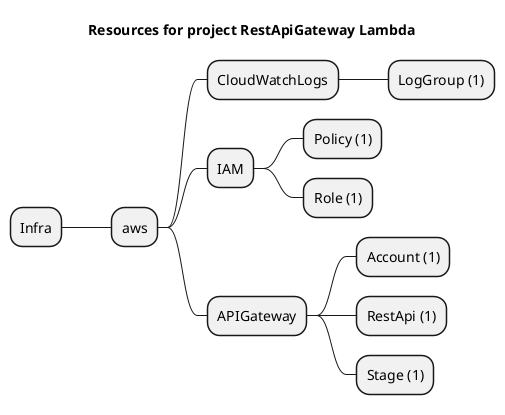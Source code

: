@startmindmap
title Resources for project RestApiGateway Lambda
skinparam monochrome true
+ Infra
++ aws
+++ CloudWatchLogs
++++ LogGroup (1)
+++ IAM
++++ Policy (1)
++++ Role (1)
+++ APIGateway
++++ Account (1)
++++ RestApi (1)
++++ Stage (1)
@endmindmap